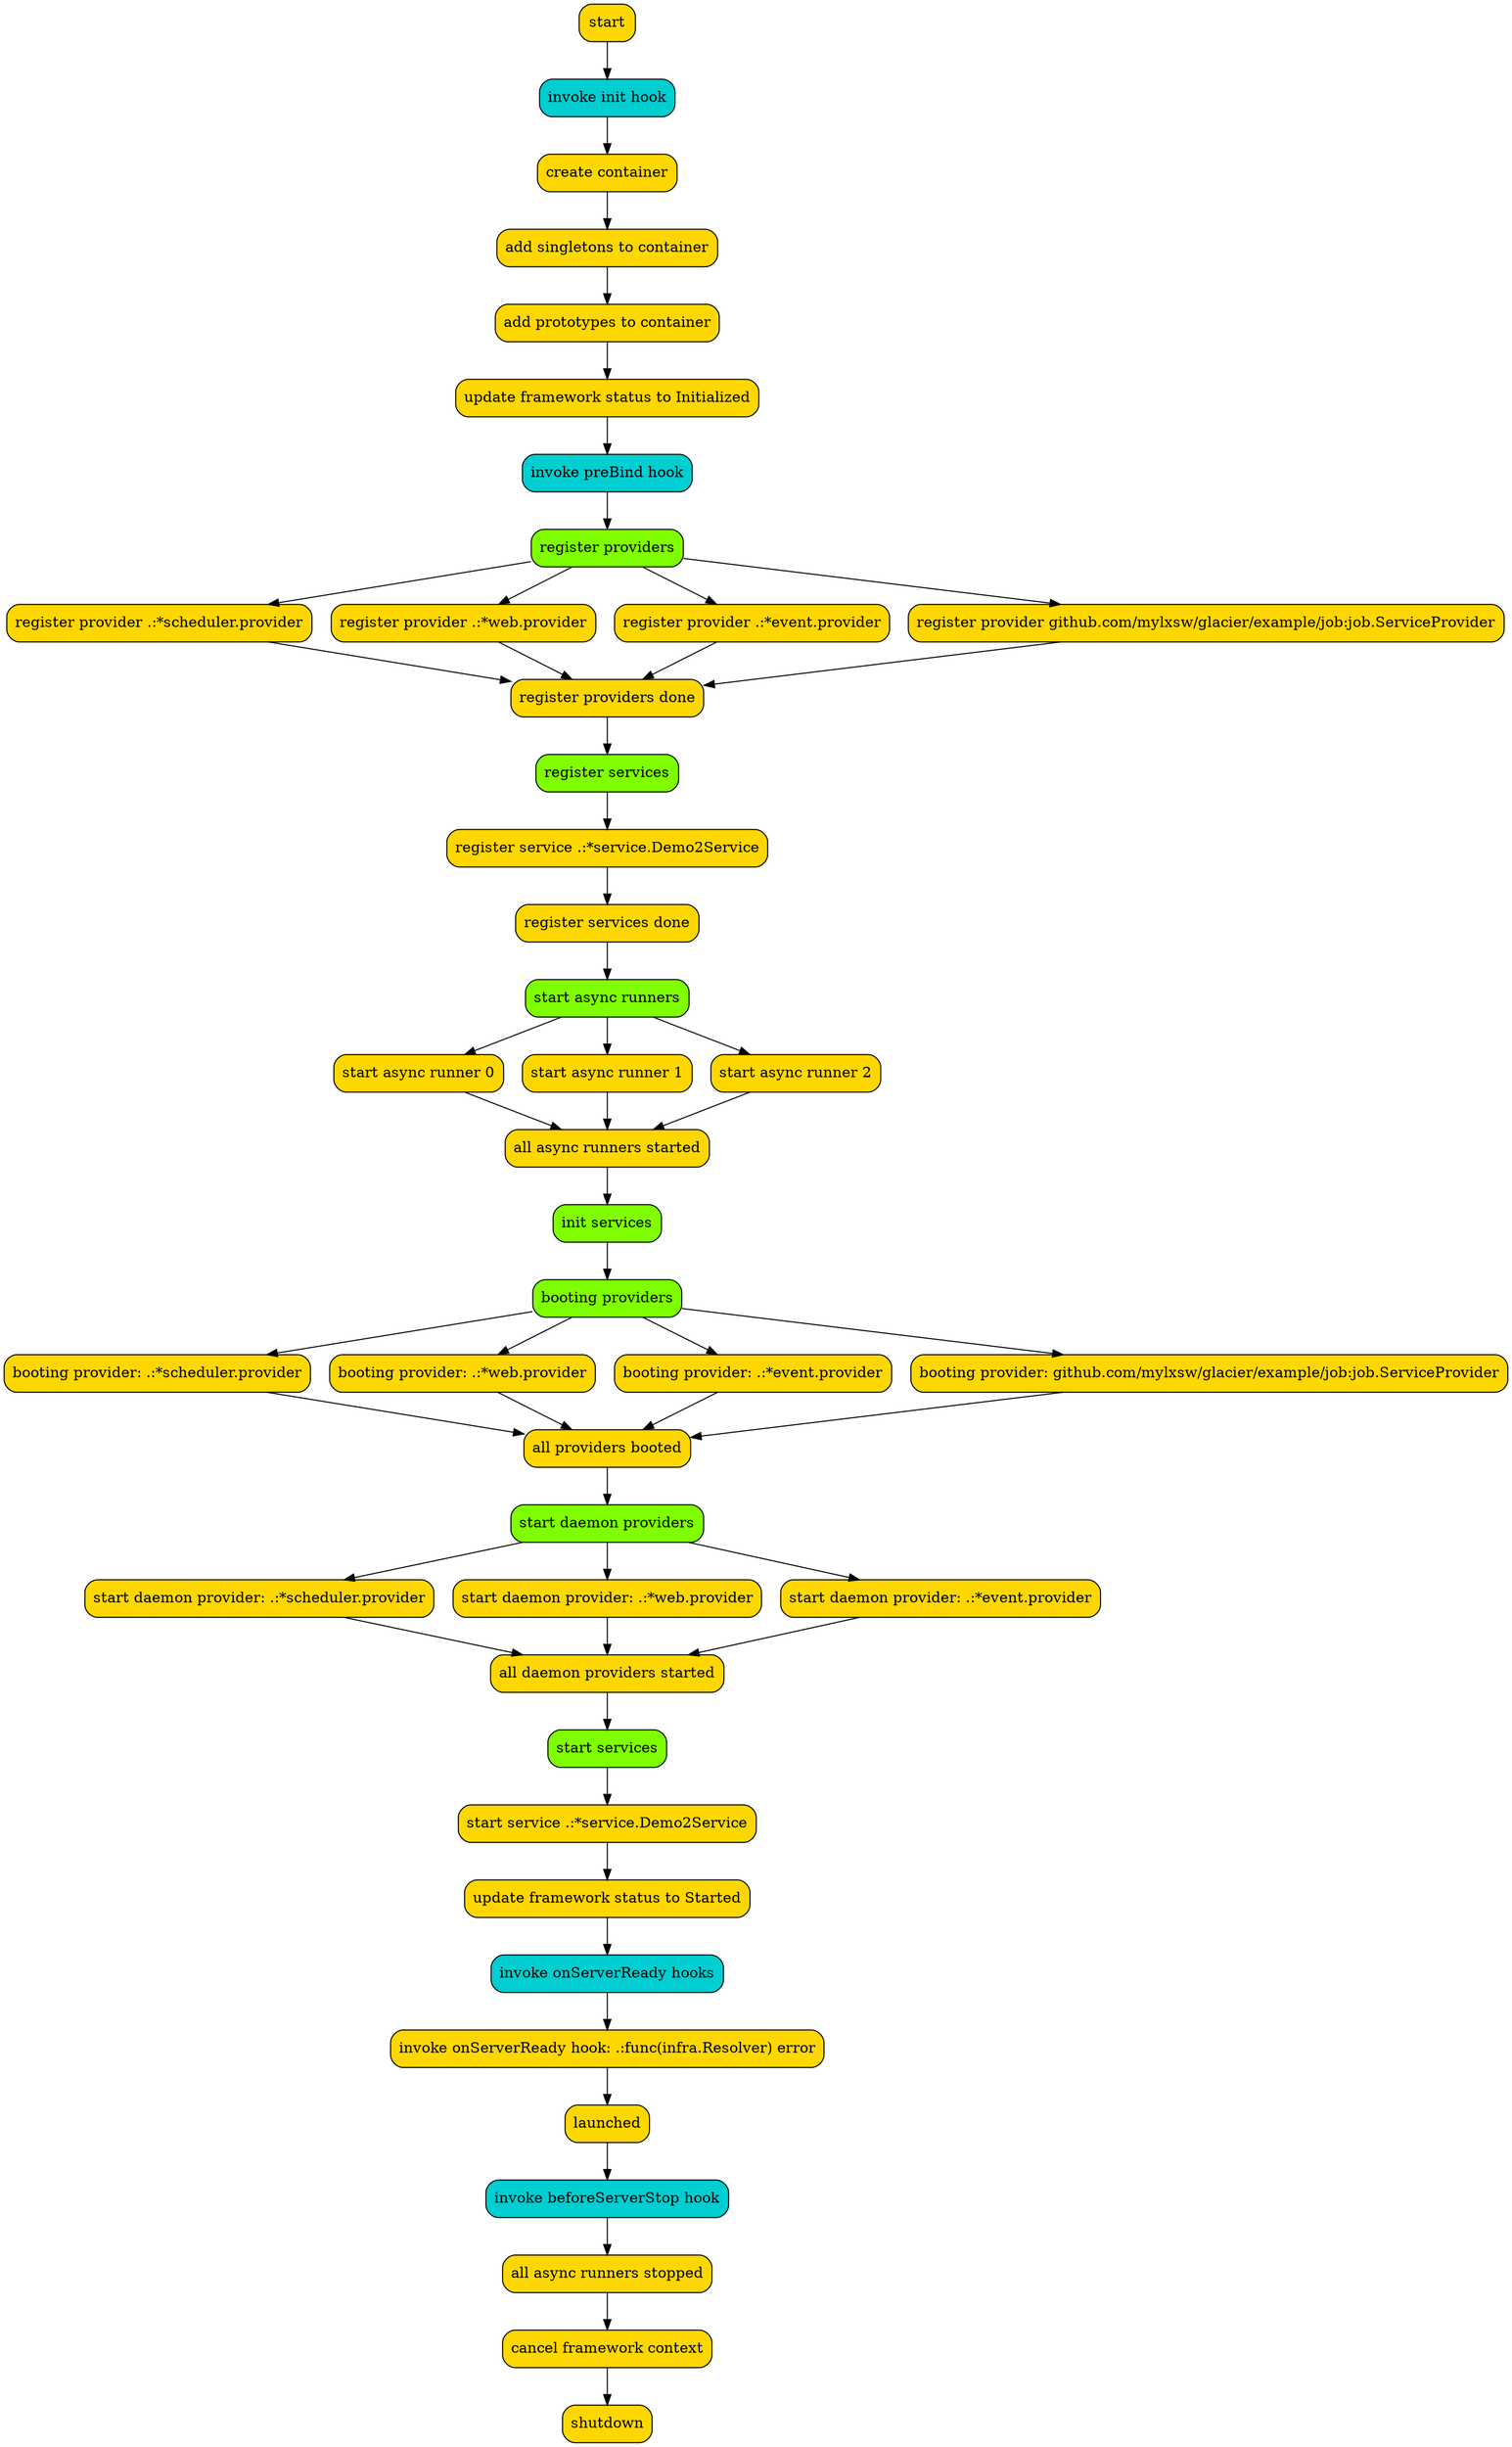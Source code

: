 digraph G {
    node [shape = "box" style = "filled,rounded" fillcolor = "gold"]
    "invoke init hook" [fillcolor = "darkturquoise"]
    "start" -> "invoke init hook";
    "invoke init hook" -> "create container";
    "create container" -> "add singletons to container";
    "add singletons to container" -> "add prototypes to container";
    "add prototypes to container" -> "update framework status to Initialized";
    "invoke preBind hook" [fillcolor = "darkturquoise"]
    "update framework status to Initialized" -> "invoke preBind hook";
    "register providers" [fillcolor = "chartreuse"]
    "invoke preBind hook" -> "register providers";
    "register providers" -> "register provider .:*scheduler.provider";
    "register providers" -> "register provider .:*web.provider";
    "register providers" -> "register provider .:*event.provider";
    "register providers" -> "register provider github.com/mylxsw/glacier/example/job:job.ServiceProvider";
    "register provider .:*scheduler.provider" -> "register providers done";
    "register provider .:*web.provider" -> "register providers done";
    "register provider .:*event.provider" -> "register providers done";
    "register provider github.com/mylxsw/glacier/example/job:job.ServiceProvider" -> "register providers done";
    "register services" [fillcolor = "chartreuse"]
    "register providers done" -> "register services";
    "register services" -> "register service .:*service.Demo2Service";
    "register service .:*service.Demo2Service" -> "register services done";
    "start async runners" [fillcolor = "chartreuse"]
    "register services done" -> "start async runners";
    "start async runners" -> "start async runner 0";
    "start async runners" -> "start async runner 1";
    "start async runners" -> "start async runner 2";
    "start async runner 0" -> "all async runners started";
    "start async runner 1" -> "all async runners started";
    "start async runner 2" -> "all async runners started";
    "init services" [fillcolor = "chartreuse"]
    "all async runners started" -> "init services";
    "booting providers" [fillcolor = "chartreuse"]
    "init services" -> "booting providers";
    "booting providers" -> "booting provider: .:*scheduler.provider";
    "booting providers" -> "booting provider: .:*web.provider";
    "booting providers" -> "booting provider: .:*event.provider";
    "booting providers" -> "booting provider: github.com/mylxsw/glacier/example/job:job.ServiceProvider";
    "booting provider: .:*scheduler.provider" -> "all providers booted";
    "booting provider: .:*web.provider" -> "all providers booted";
    "booting provider: .:*event.provider" -> "all providers booted";
    "booting provider: github.com/mylxsw/glacier/example/job:job.ServiceProvider" -> "all providers booted";
    "start daemon providers" [fillcolor = "chartreuse"]
    "all providers booted" -> "start daemon providers";
    "start daemon providers" -> "start daemon provider: .:*scheduler.provider";
    "start daemon providers" -> "start daemon provider: .:*web.provider";
    "start daemon providers" -> "start daemon provider: .:*event.provider";
    "start daemon provider: .:*scheduler.provider" -> "all daemon providers started";
    "start daemon provider: .:*web.provider" -> "all daemon providers started";
    "start daemon provider: .:*event.provider" -> "all daemon providers started";
    "start services" [fillcolor = "chartreuse"]
    "all daemon providers started" -> "start services";
    "start services" -> "start service .:*service.Demo2Service";
    "start service .:*service.Demo2Service" -> "update framework status to Started";
    "invoke onServerReady hooks" [fillcolor = "darkturquoise"]
    "update framework status to Started" -> "invoke onServerReady hooks";
    "invoke onServerReady hooks" -> "invoke onServerReady hook: .:func(infra.Resolver) error";
    "invoke onServerReady hook: .:func(infra.Resolver) error" -> "launched";
    "invoke beforeServerStop hook" [fillcolor = "darkturquoise"]
    "launched" -> "invoke beforeServerStop hook";
    "invoke beforeServerStop hook" -> "all async runners stopped";
    "all async runners stopped" -> "cancel framework context";
    "cancel framework context" -> "shutdown";
}